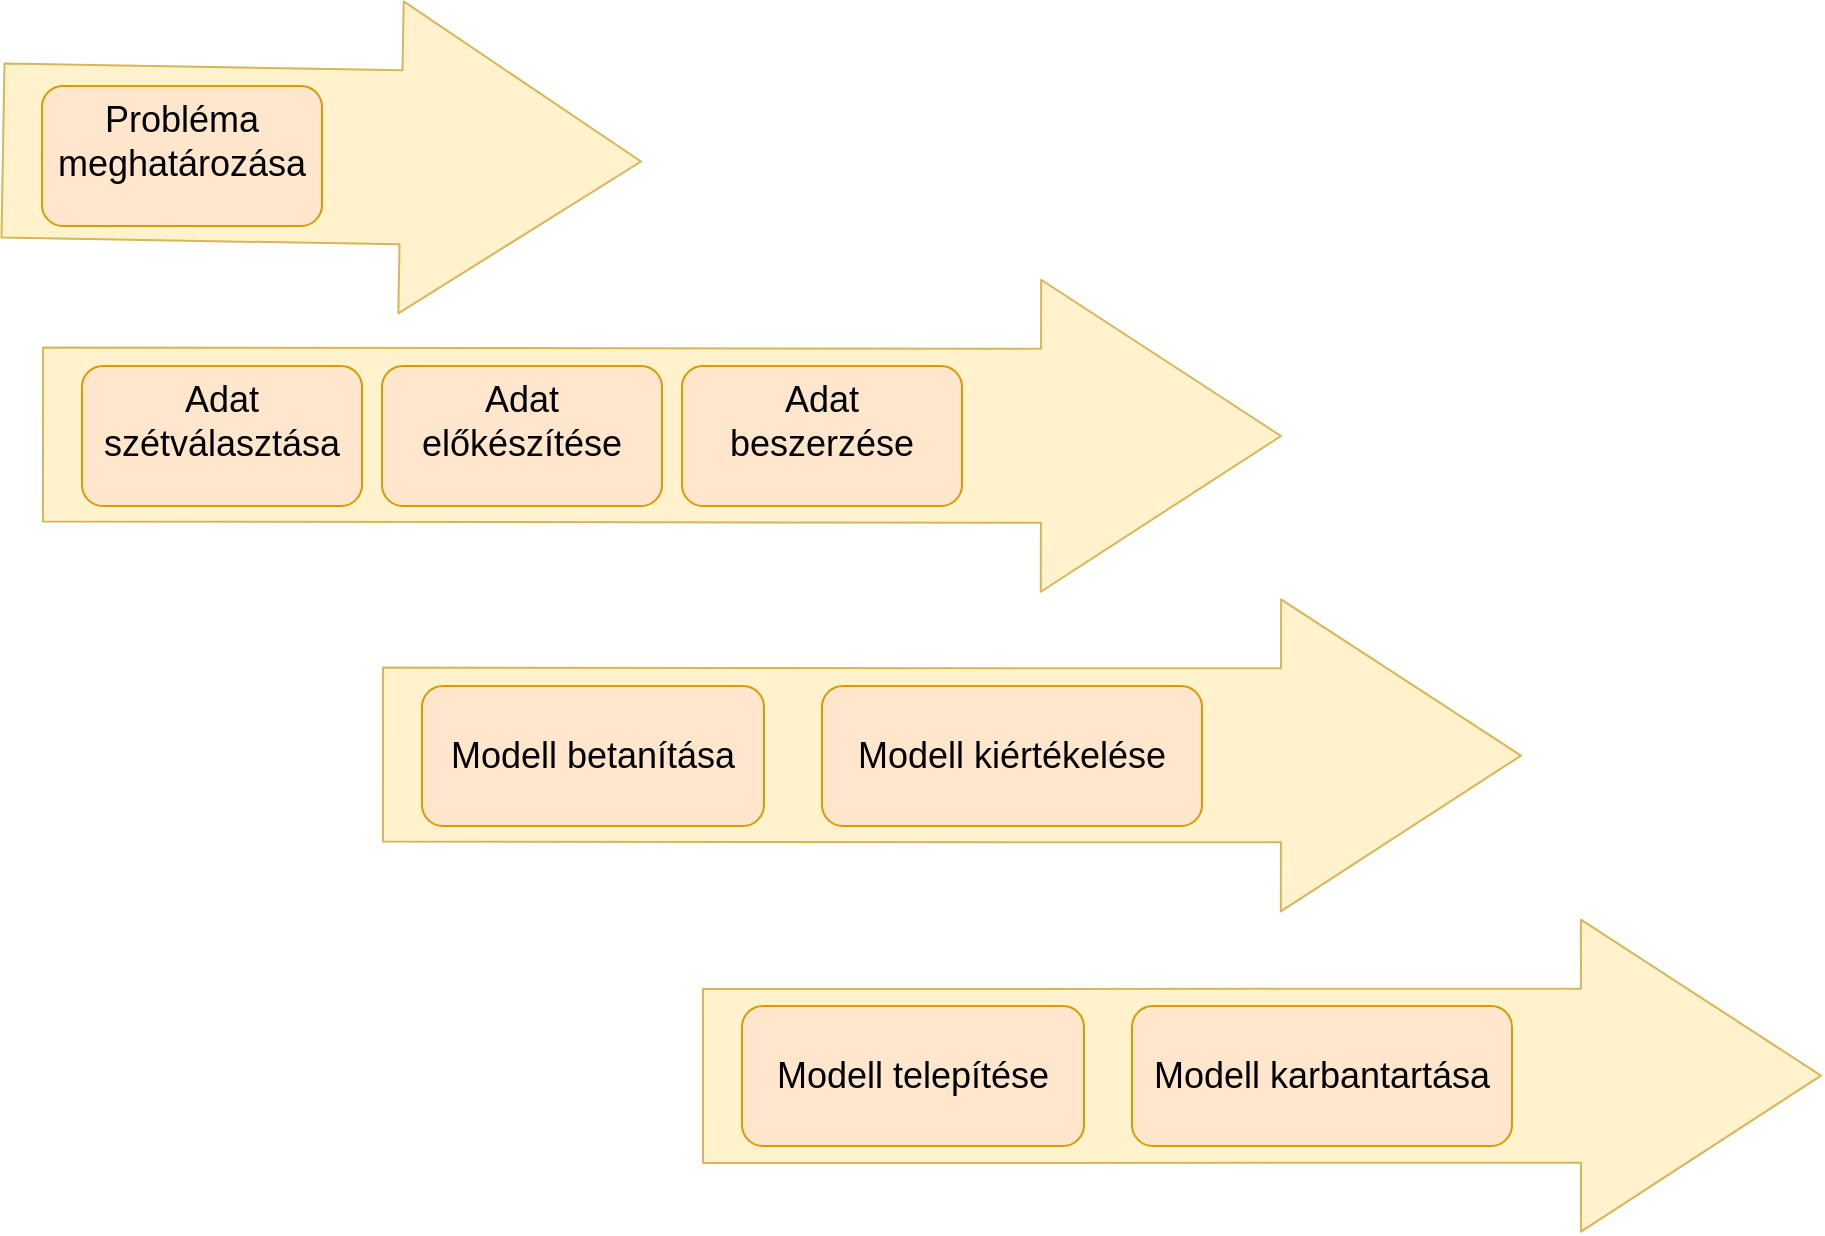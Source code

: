 <mxfile version="13.9.2" type="device"><diagram id="C3qWS09kYTnxx1lXJvI1" name="Page-1"><mxGraphModel dx="2031" dy="1306" grid="1" gridSize="10" guides="1" tooltips="1" connect="1" arrows="1" fold="1" page="1" pageScale="1" pageWidth="1400" pageHeight="850" math="0" shadow="0"><root><mxCell id="0"/><mxCell id="1" parent="0"/><mxCell id="Ccwcq-KsRlw30uR9TLTe-25" value="" style="shape=flexArrow;endArrow=classic;html=1;endWidth=68;endSize=39.67;width=87;fillColor=#fff2cc;strokeColor=#d6b656;" edge="1" parent="1"><mxGeometry width="50" height="50" relative="1" as="geometry"><mxPoint x="390" y="575" as="sourcePoint"/><mxPoint x="950" y="574.79" as="targetPoint"/><Array as="points"/></mxGeometry></mxCell><mxCell id="Ccwcq-KsRlw30uR9TLTe-21" value="" style="shape=flexArrow;endArrow=classic;html=1;endWidth=68;endSize=39.67;width=87;fillColor=#fff2cc;strokeColor=#d6b656;" edge="1" parent="1"><mxGeometry width="50" height="50" relative="1" as="geometry"><mxPoint x="230" y="414.29" as="sourcePoint"/><mxPoint x="800" y="414.79" as="targetPoint"/><Array as="points"/></mxGeometry></mxCell><mxCell id="Ccwcq-KsRlw30uR9TLTe-8" value="" style="shape=flexArrow;endArrow=classic;html=1;endWidth=68;endSize=39.67;width=87;fillColor=#fff2cc;strokeColor=#d6b656;" edge="1" parent="1"><mxGeometry width="50" height="50" relative="1" as="geometry"><mxPoint x="40" y="112.25" as="sourcePoint"/><mxPoint x="360" y="117.75" as="targetPoint"/><Array as="points"/></mxGeometry></mxCell><mxCell id="Ccwcq-KsRlw30uR9TLTe-10" value="&lt;font style=&quot;font-size: 18px&quot;&gt;Probléma&lt;br&gt;meghatározása&lt;/font&gt;" style="rounded=1;whiteSpace=wrap;html=1;verticalAlign=top;fillColor=#ffe6cc;strokeColor=#d79b00;" vertex="1" parent="1"><mxGeometry x="60" y="80" width="140" height="70" as="geometry"/></mxCell><mxCell id="Ccwcq-KsRlw30uR9TLTe-17" value="" style="shape=flexArrow;endArrow=classic;html=1;endWidth=68;endSize=39.67;width=87;fillColor=#fff2cc;strokeColor=#d6b656;" edge="1" parent="1"><mxGeometry width="50" height="50" relative="1" as="geometry"><mxPoint x="60" y="254.29" as="sourcePoint"/><mxPoint x="680" y="255" as="targetPoint"/><Array as="points"/></mxGeometry></mxCell><mxCell id="Ccwcq-KsRlw30uR9TLTe-16" value="&lt;font style=&quot;font-size: 18px&quot;&gt;Adat&lt;br&gt;szétválasztása&lt;/font&gt;" style="rounded=1;whiteSpace=wrap;html=1;verticalAlign=top;fillColor=#ffe6cc;strokeColor=#d79b00;" vertex="1" parent="1"><mxGeometry x="80" y="220" width="140" height="70" as="geometry"/></mxCell><mxCell id="Ccwcq-KsRlw30uR9TLTe-15" value="&lt;font style=&quot;font-size: 18px&quot;&gt;Adat&lt;br&gt;előkészítése&lt;/font&gt;" style="rounded=1;whiteSpace=wrap;html=1;verticalAlign=top;fillColor=#ffe6cc;strokeColor=#d79b00;" vertex="1" parent="1"><mxGeometry x="230" y="220" width="140" height="70" as="geometry"/></mxCell><mxCell id="Ccwcq-KsRlw30uR9TLTe-14" value="&lt;font style=&quot;font-size: 18px&quot;&gt;Adat&lt;br&gt;beszerzése&lt;/font&gt;" style="rounded=1;whiteSpace=wrap;html=1;verticalAlign=top;fillColor=#ffe6cc;strokeColor=#d79b00;" vertex="1" parent="1"><mxGeometry x="380" y="220" width="140" height="70" as="geometry"/></mxCell><mxCell id="Ccwcq-KsRlw30uR9TLTe-19" value="&lt;span style=&quot;font-size: 18px&quot;&gt;Modell betanítása&lt;/span&gt;" style="rounded=1;whiteSpace=wrap;html=1;verticalAlign=middle;fillColor=#ffe6cc;strokeColor=#d79b00;" vertex="1" parent="1"><mxGeometry x="250" y="380" width="171" height="70" as="geometry"/></mxCell><mxCell id="Ccwcq-KsRlw30uR9TLTe-20" value="&lt;span style=&quot;font-size: 18px&quot;&gt;Modell kiértékelése&lt;/span&gt;" style="rounded=1;whiteSpace=wrap;html=1;verticalAlign=middle;fillColor=#ffe6cc;strokeColor=#d79b00;" vertex="1" parent="1"><mxGeometry x="450" y="380" width="190" height="70" as="geometry"/></mxCell><mxCell id="Ccwcq-KsRlw30uR9TLTe-23" value="&lt;span style=&quot;font-size: 18px&quot;&gt;Modell telepítése&lt;/span&gt;" style="rounded=1;whiteSpace=wrap;html=1;verticalAlign=middle;fillColor=#ffe6cc;strokeColor=#d79b00;" vertex="1" parent="1"><mxGeometry x="410" y="540" width="171" height="70" as="geometry"/></mxCell><mxCell id="Ccwcq-KsRlw30uR9TLTe-24" value="&lt;span style=&quot;font-size: 18px&quot;&gt;Modell karbantartása&lt;/span&gt;" style="rounded=1;whiteSpace=wrap;html=1;verticalAlign=middle;fillColor=#ffe6cc;strokeColor=#d79b00;" vertex="1" parent="1"><mxGeometry x="605" y="540" width="190" height="70" as="geometry"/></mxCell></root></mxGraphModel></diagram></mxfile>